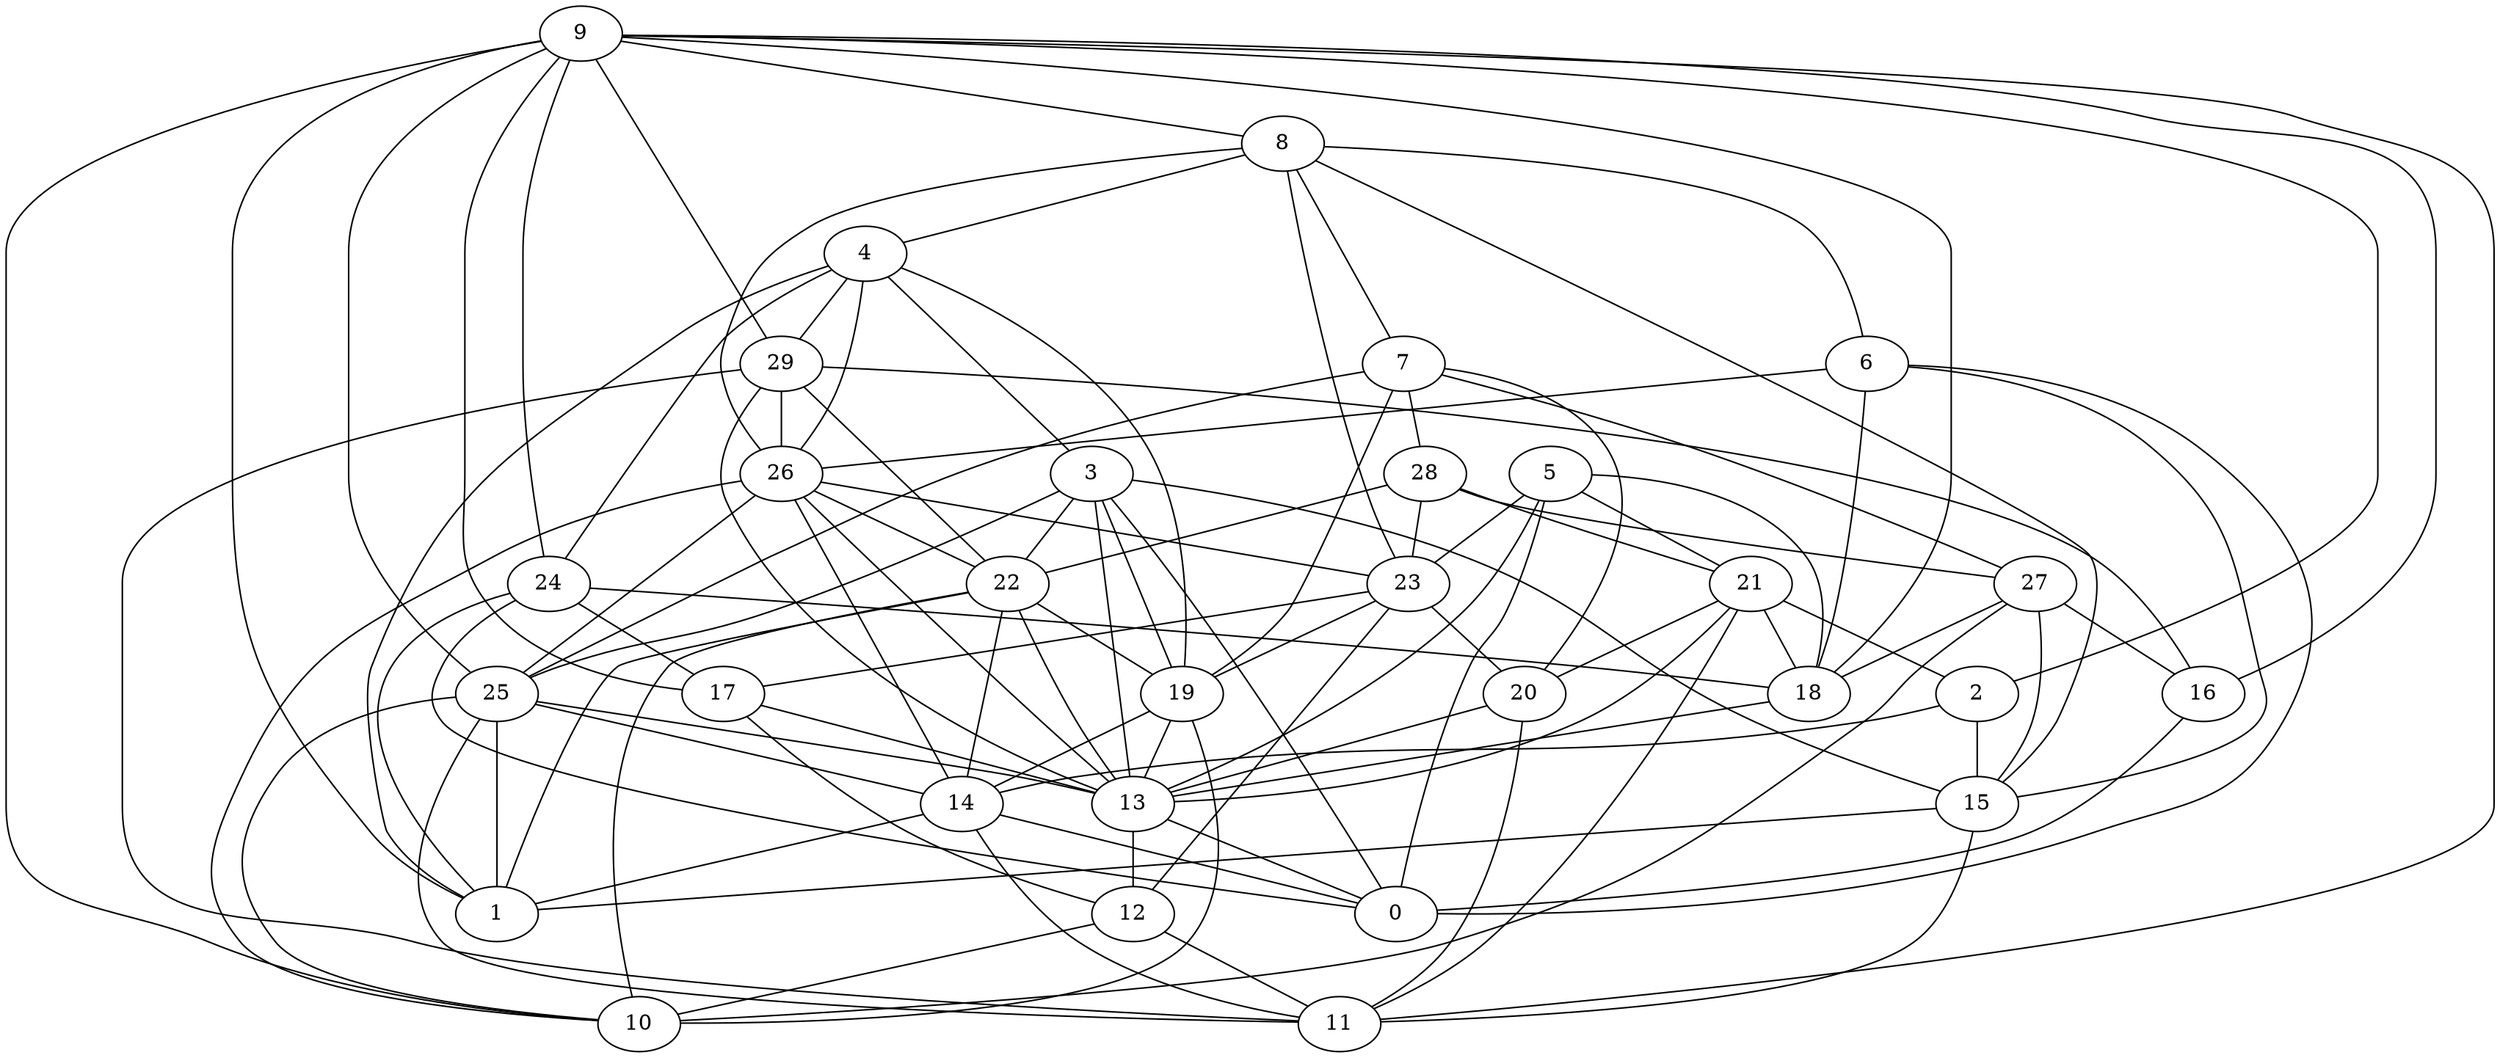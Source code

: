 digraph GG_graph {

subgraph G_graph {
edge [color = black]
"27" -> "10" [dir = none]
"9" -> "8" [dir = none]
"9" -> "11" [dir = none]
"9" -> "1" [dir = none]
"9" -> "18" [dir = none]
"9" -> "17" [dir = none]
"9" -> "10" [dir = none]
"9" -> "29" [dir = none]
"9" -> "2" [dir = none]
"22" -> "13" [dir = none]
"22" -> "19" [dir = none]
"22" -> "1" [dir = none]
"12" -> "10" [dir = none]
"12" -> "11" [dir = none]
"20" -> "11" [dir = none]
"20" -> "13" [dir = none]
"13" -> "12" [dir = none]
"29" -> "16" [dir = none]
"29" -> "11" [dir = none]
"15" -> "11" [dir = none]
"15" -> "1" [dir = none]
"18" -> "13" [dir = none]
"16" -> "0" [dir = none]
"19" -> "13" [dir = none]
"19" -> "14" [dir = none]
"3" -> "22" [dir = none]
"3" -> "13" [dir = none]
"6" -> "18" [dir = none]
"6" -> "15" [dir = none]
"6" -> "0" [dir = none]
"26" -> "10" [dir = none]
"26" -> "22" [dir = none]
"26" -> "25" [dir = none]
"14" -> "11" [dir = none]
"8" -> "15" [dir = none]
"8" -> "26" [dir = none]
"21" -> "11" [dir = none]
"23" -> "12" [dir = none]
"28" -> "22" [dir = none]
"28" -> "23" [dir = none]
"17" -> "13" [dir = none]
"25" -> "11" [dir = none]
"25" -> "13" [dir = none]
"25" -> "1" [dir = none]
"2" -> "14" [dir = none]
"7" -> "27" [dir = none]
"7" -> "25" [dir = none]
"7" -> "19" [dir = none]
"24" -> "1" [dir = none]
"24" -> "0" [dir = none]
"5" -> "23" [dir = none]
"5" -> "0" [dir = none]
"5" -> "21" [dir = none]
"5" -> "13" [dir = none]
"5" -> "18" [dir = none]
"4" -> "24" [dir = none]
"4" -> "1" [dir = none]
"4" -> "19" [dir = none]
"3" -> "15" [dir = none]
"22" -> "14" [dir = none]
"22" -> "10" [dir = none]
"8" -> "6" [dir = none]
"4" -> "26" [dir = none]
"27" -> "15" [dir = none]
"13" -> "0" [dir = none]
"21" -> "13" [dir = none]
"6" -> "26" [dir = none]
"2" -> "15" [dir = none]
"21" -> "20" [dir = none]
"26" -> "13" [dir = none]
"8" -> "7" [dir = none]
"25" -> "10" [dir = none]
"3" -> "19" [dir = none]
"28" -> "27" [dir = none]
"9" -> "24" [dir = none]
"3" -> "0" [dir = none]
"24" -> "18" [dir = none]
"14" -> "0" [dir = none]
"23" -> "20" [dir = none]
"23" -> "17" [dir = none]
"17" -> "12" [dir = none]
"7" -> "28" [dir = none]
"25" -> "14" [dir = none]
"3" -> "25" [dir = none]
"4" -> "3" [dir = none]
"28" -> "21" [dir = none]
"4" -> "29" [dir = none]
"7" -> "20" [dir = none]
"23" -> "19" [dir = none]
"14" -> "1" [dir = none]
"21" -> "18" [dir = none]
"9" -> "25" [dir = none]
"27" -> "18" [dir = none]
"26" -> "14" [dir = none]
"29" -> "13" [dir = none]
"8" -> "4" [dir = none]
"29" -> "26" [dir = none]
"24" -> "17" [dir = none]
"8" -> "23" [dir = none]
"27" -> "16" [dir = none]
"19" -> "10" [dir = none]
"29" -> "22" [dir = none]
"26" -> "23" [dir = none]
"21" -> "2" [dir = none]
"9" -> "16" [dir = none]
}

}
